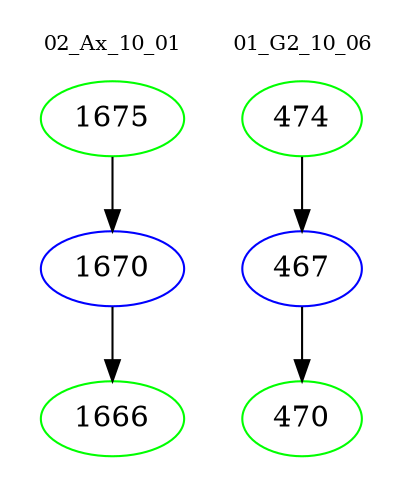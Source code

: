 digraph{
subgraph cluster_0 {
color = white
label = "02_Ax_10_01";
fontsize=10;
T0_1675 [label="1675", color="green"]
T0_1675 -> T0_1670 [color="black"]
T0_1670 [label="1670", color="blue"]
T0_1670 -> T0_1666 [color="black"]
T0_1666 [label="1666", color="green"]
}
subgraph cluster_1 {
color = white
label = "01_G2_10_06";
fontsize=10;
T1_474 [label="474", color="green"]
T1_474 -> T1_467 [color="black"]
T1_467 [label="467", color="blue"]
T1_467 -> T1_470 [color="black"]
T1_470 [label="470", color="green"]
}
}
